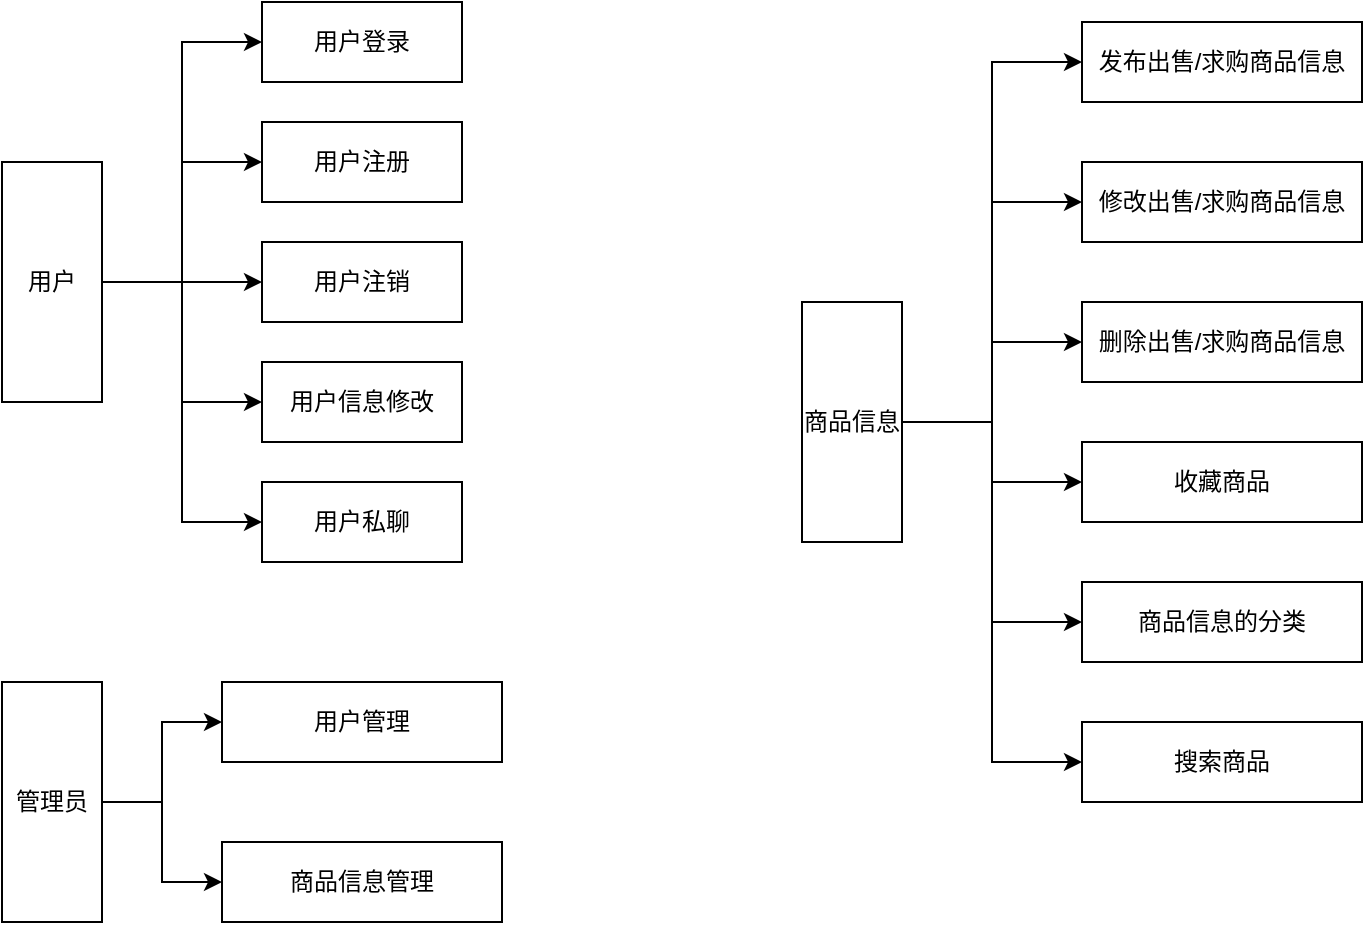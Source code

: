 <mxfile version="22.1.17" type="github">
  <diagram id="8NiMLxr8s7SlpGP2j4rl" name="第 1 页">
    <mxGraphModel dx="1034" dy="412" grid="1" gridSize="10" guides="1" tooltips="1" connect="1" arrows="1" fold="1" page="1" pageScale="1" pageWidth="827" pageHeight="1169" math="0" shadow="0">
      <root>
        <mxCell id="0" />
        <mxCell id="1" parent="0" />
        <mxCell id="yjyAZag0v-w1nwtXMWmd-36" style="edgeStyle=orthogonalEdgeStyle;rounded=0;orthogonalLoop=1;jettySize=auto;html=1;entryX=0;entryY=0.5;entryDx=0;entryDy=0;" edge="1" parent="1" source="yjyAZag0v-w1nwtXMWmd-1" target="yjyAZag0v-w1nwtXMWmd-3">
          <mxGeometry relative="1" as="geometry" />
        </mxCell>
        <mxCell id="yjyAZag0v-w1nwtXMWmd-37" style="edgeStyle=orthogonalEdgeStyle;rounded=0;orthogonalLoop=1;jettySize=auto;html=1;entryX=0;entryY=0.5;entryDx=0;entryDy=0;" edge="1" parent="1" source="yjyAZag0v-w1nwtXMWmd-1" target="yjyAZag0v-w1nwtXMWmd-4">
          <mxGeometry relative="1" as="geometry" />
        </mxCell>
        <mxCell id="yjyAZag0v-w1nwtXMWmd-38" style="edgeStyle=orthogonalEdgeStyle;rounded=0;orthogonalLoop=1;jettySize=auto;html=1;entryX=0;entryY=0.5;entryDx=0;entryDy=0;" edge="1" parent="1" source="yjyAZag0v-w1nwtXMWmd-1" target="yjyAZag0v-w1nwtXMWmd-17">
          <mxGeometry relative="1" as="geometry" />
        </mxCell>
        <mxCell id="yjyAZag0v-w1nwtXMWmd-39" style="edgeStyle=orthogonalEdgeStyle;rounded=0;orthogonalLoop=1;jettySize=auto;html=1;entryX=0;entryY=0.5;entryDx=0;entryDy=0;" edge="1" parent="1" source="yjyAZag0v-w1nwtXMWmd-1" target="yjyAZag0v-w1nwtXMWmd-18">
          <mxGeometry relative="1" as="geometry" />
        </mxCell>
        <mxCell id="yjyAZag0v-w1nwtXMWmd-40" style="edgeStyle=orthogonalEdgeStyle;rounded=0;orthogonalLoop=1;jettySize=auto;html=1;entryX=0;entryY=0.5;entryDx=0;entryDy=0;" edge="1" parent="1" source="yjyAZag0v-w1nwtXMWmd-1" target="yjyAZag0v-w1nwtXMWmd-19">
          <mxGeometry relative="1" as="geometry" />
        </mxCell>
        <mxCell id="yjyAZag0v-w1nwtXMWmd-1" value="用户" style="rounded=0;whiteSpace=wrap;html=1;" vertex="1" parent="1">
          <mxGeometry x="50" y="100" width="50" height="120" as="geometry" />
        </mxCell>
        <mxCell id="yjyAZag0v-w1nwtXMWmd-3" value="用户登录" style="rounded=0;whiteSpace=wrap;html=1;" vertex="1" parent="1">
          <mxGeometry x="180" y="20" width="100" height="40" as="geometry" />
        </mxCell>
        <mxCell id="yjyAZag0v-w1nwtXMWmd-4" value="用户注册" style="rounded=0;whiteSpace=wrap;html=1;" vertex="1" parent="1">
          <mxGeometry x="180" y="80" width="100" height="40" as="geometry" />
        </mxCell>
        <mxCell id="yjyAZag0v-w1nwtXMWmd-17" value="用户注销" style="rounded=0;whiteSpace=wrap;html=1;" vertex="1" parent="1">
          <mxGeometry x="180" y="140" width="100" height="40" as="geometry" />
        </mxCell>
        <mxCell id="yjyAZag0v-w1nwtXMWmd-18" value="用户信息修改" style="rounded=0;whiteSpace=wrap;html=1;" vertex="1" parent="1">
          <mxGeometry x="180" y="200" width="100" height="40" as="geometry" />
        </mxCell>
        <mxCell id="yjyAZag0v-w1nwtXMWmd-19" value="用户私聊" style="rounded=0;whiteSpace=wrap;html=1;" vertex="1" parent="1">
          <mxGeometry x="180" y="260" width="100" height="40" as="geometry" />
        </mxCell>
        <mxCell id="yjyAZag0v-w1nwtXMWmd-20" value="发布出售/求购商品信息" style="rounded=0;whiteSpace=wrap;html=1;" vertex="1" parent="1">
          <mxGeometry x="590" y="30" width="140" height="40" as="geometry" />
        </mxCell>
        <mxCell id="yjyAZag0v-w1nwtXMWmd-22" value="收藏商品" style="rounded=0;whiteSpace=wrap;html=1;" vertex="1" parent="1">
          <mxGeometry x="590" y="240" width="140" height="40" as="geometry" />
        </mxCell>
        <mxCell id="yjyAZag0v-w1nwtXMWmd-41" style="edgeStyle=orthogonalEdgeStyle;rounded=0;orthogonalLoop=1;jettySize=auto;html=1;entryX=0;entryY=0.5;entryDx=0;entryDy=0;" edge="1" parent="1" source="yjyAZag0v-w1nwtXMWmd-23" target="yjyAZag0v-w1nwtXMWmd-20">
          <mxGeometry relative="1" as="geometry" />
        </mxCell>
        <mxCell id="yjyAZag0v-w1nwtXMWmd-42" style="edgeStyle=orthogonalEdgeStyle;rounded=0;orthogonalLoop=1;jettySize=auto;html=1;entryX=0;entryY=0.5;entryDx=0;entryDy=0;" edge="1" parent="1" source="yjyAZag0v-w1nwtXMWmd-23" target="yjyAZag0v-w1nwtXMWmd-25">
          <mxGeometry relative="1" as="geometry" />
        </mxCell>
        <mxCell id="yjyAZag0v-w1nwtXMWmd-43" style="edgeStyle=orthogonalEdgeStyle;rounded=0;orthogonalLoop=1;jettySize=auto;html=1;entryX=0;entryY=0.5;entryDx=0;entryDy=0;" edge="1" parent="1" source="yjyAZag0v-w1nwtXMWmd-23" target="yjyAZag0v-w1nwtXMWmd-28">
          <mxGeometry relative="1" as="geometry" />
        </mxCell>
        <mxCell id="yjyAZag0v-w1nwtXMWmd-44" style="edgeStyle=orthogonalEdgeStyle;rounded=0;orthogonalLoop=1;jettySize=auto;html=1;entryX=0;entryY=0.5;entryDx=0;entryDy=0;" edge="1" parent="1" source="yjyAZag0v-w1nwtXMWmd-23" target="yjyAZag0v-w1nwtXMWmd-22">
          <mxGeometry relative="1" as="geometry" />
        </mxCell>
        <mxCell id="yjyAZag0v-w1nwtXMWmd-45" style="edgeStyle=orthogonalEdgeStyle;rounded=0;orthogonalLoop=1;jettySize=auto;html=1;entryX=0;entryY=0.5;entryDx=0;entryDy=0;" edge="1" parent="1" source="yjyAZag0v-w1nwtXMWmd-23" target="yjyAZag0v-w1nwtXMWmd-34">
          <mxGeometry relative="1" as="geometry" />
        </mxCell>
        <mxCell id="yjyAZag0v-w1nwtXMWmd-46" style="edgeStyle=orthogonalEdgeStyle;rounded=0;orthogonalLoop=1;jettySize=auto;html=1;entryX=0;entryY=0.5;entryDx=0;entryDy=0;" edge="1" parent="1" source="yjyAZag0v-w1nwtXMWmd-23" target="yjyAZag0v-w1nwtXMWmd-35">
          <mxGeometry relative="1" as="geometry" />
        </mxCell>
        <mxCell id="yjyAZag0v-w1nwtXMWmd-23" value="商品信息" style="rounded=0;whiteSpace=wrap;html=1;" vertex="1" parent="1">
          <mxGeometry x="450" y="170" width="50" height="120" as="geometry" />
        </mxCell>
        <mxCell id="yjyAZag0v-w1nwtXMWmd-25" value="修改出售/求购商品信息" style="rounded=0;whiteSpace=wrap;html=1;" vertex="1" parent="1">
          <mxGeometry x="590" y="100" width="140" height="40" as="geometry" />
        </mxCell>
        <mxCell id="yjyAZag0v-w1nwtXMWmd-28" value="删除出售/求购商品信息" style="rounded=0;whiteSpace=wrap;html=1;" vertex="1" parent="1">
          <mxGeometry x="590" y="170" width="140" height="40" as="geometry" />
        </mxCell>
        <mxCell id="yjyAZag0v-w1nwtXMWmd-47" style="edgeStyle=orthogonalEdgeStyle;rounded=0;orthogonalLoop=1;jettySize=auto;html=1;entryX=0;entryY=0.5;entryDx=0;entryDy=0;" edge="1" parent="1" source="yjyAZag0v-w1nwtXMWmd-29" target="yjyAZag0v-w1nwtXMWmd-32">
          <mxGeometry relative="1" as="geometry" />
        </mxCell>
        <mxCell id="yjyAZag0v-w1nwtXMWmd-48" style="edgeStyle=orthogonalEdgeStyle;rounded=0;orthogonalLoop=1;jettySize=auto;html=1;entryX=0;entryY=0.5;entryDx=0;entryDy=0;" edge="1" parent="1" source="yjyAZag0v-w1nwtXMWmd-29" target="yjyAZag0v-w1nwtXMWmd-33">
          <mxGeometry relative="1" as="geometry" />
        </mxCell>
        <mxCell id="yjyAZag0v-w1nwtXMWmd-29" value="管理员" style="rounded=0;whiteSpace=wrap;html=1;" vertex="1" parent="1">
          <mxGeometry x="50" y="360" width="50" height="120" as="geometry" />
        </mxCell>
        <mxCell id="yjyAZag0v-w1nwtXMWmd-32" value="用户管理" style="rounded=0;whiteSpace=wrap;html=1;" vertex="1" parent="1">
          <mxGeometry x="160" y="360" width="140" height="40" as="geometry" />
        </mxCell>
        <mxCell id="yjyAZag0v-w1nwtXMWmd-33" value="商品信息管理" style="rounded=0;whiteSpace=wrap;html=1;" vertex="1" parent="1">
          <mxGeometry x="160" y="440" width="140" height="40" as="geometry" />
        </mxCell>
        <mxCell id="yjyAZag0v-w1nwtXMWmd-34" value="商品信息的分类" style="rounded=0;whiteSpace=wrap;html=1;" vertex="1" parent="1">
          <mxGeometry x="590" y="310" width="140" height="40" as="geometry" />
        </mxCell>
        <mxCell id="yjyAZag0v-w1nwtXMWmd-35" value="搜索商品" style="rounded=0;whiteSpace=wrap;html=1;" vertex="1" parent="1">
          <mxGeometry x="590" y="380" width="140" height="40" as="geometry" />
        </mxCell>
      </root>
    </mxGraphModel>
  </diagram>
</mxfile>
